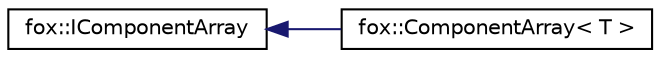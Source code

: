 digraph "Graphical Class Hierarchy"
{
 // LATEX_PDF_SIZE
  edge [fontname="Helvetica",fontsize="10",labelfontname="Helvetica",labelfontsize="10"];
  node [fontname="Helvetica",fontsize="10",shape=record];
  rankdir="LR";
  Node0 [label="fox::IComponentArray",height=0.2,width=0.4,color="black", fillcolor="white", style="filled",URL="$classfox_1_1IComponentArray.html",tooltip=" "];
  Node0 -> Node1 [dir="back",color="midnightblue",fontsize="10",style="solid",fontname="Helvetica"];
  Node1 [label="fox::ComponentArray\< T \>",height=0.2,width=0.4,color="black", fillcolor="white", style="filled",URL="$classfox_1_1ComponentArray.html",tooltip=" "];
}
